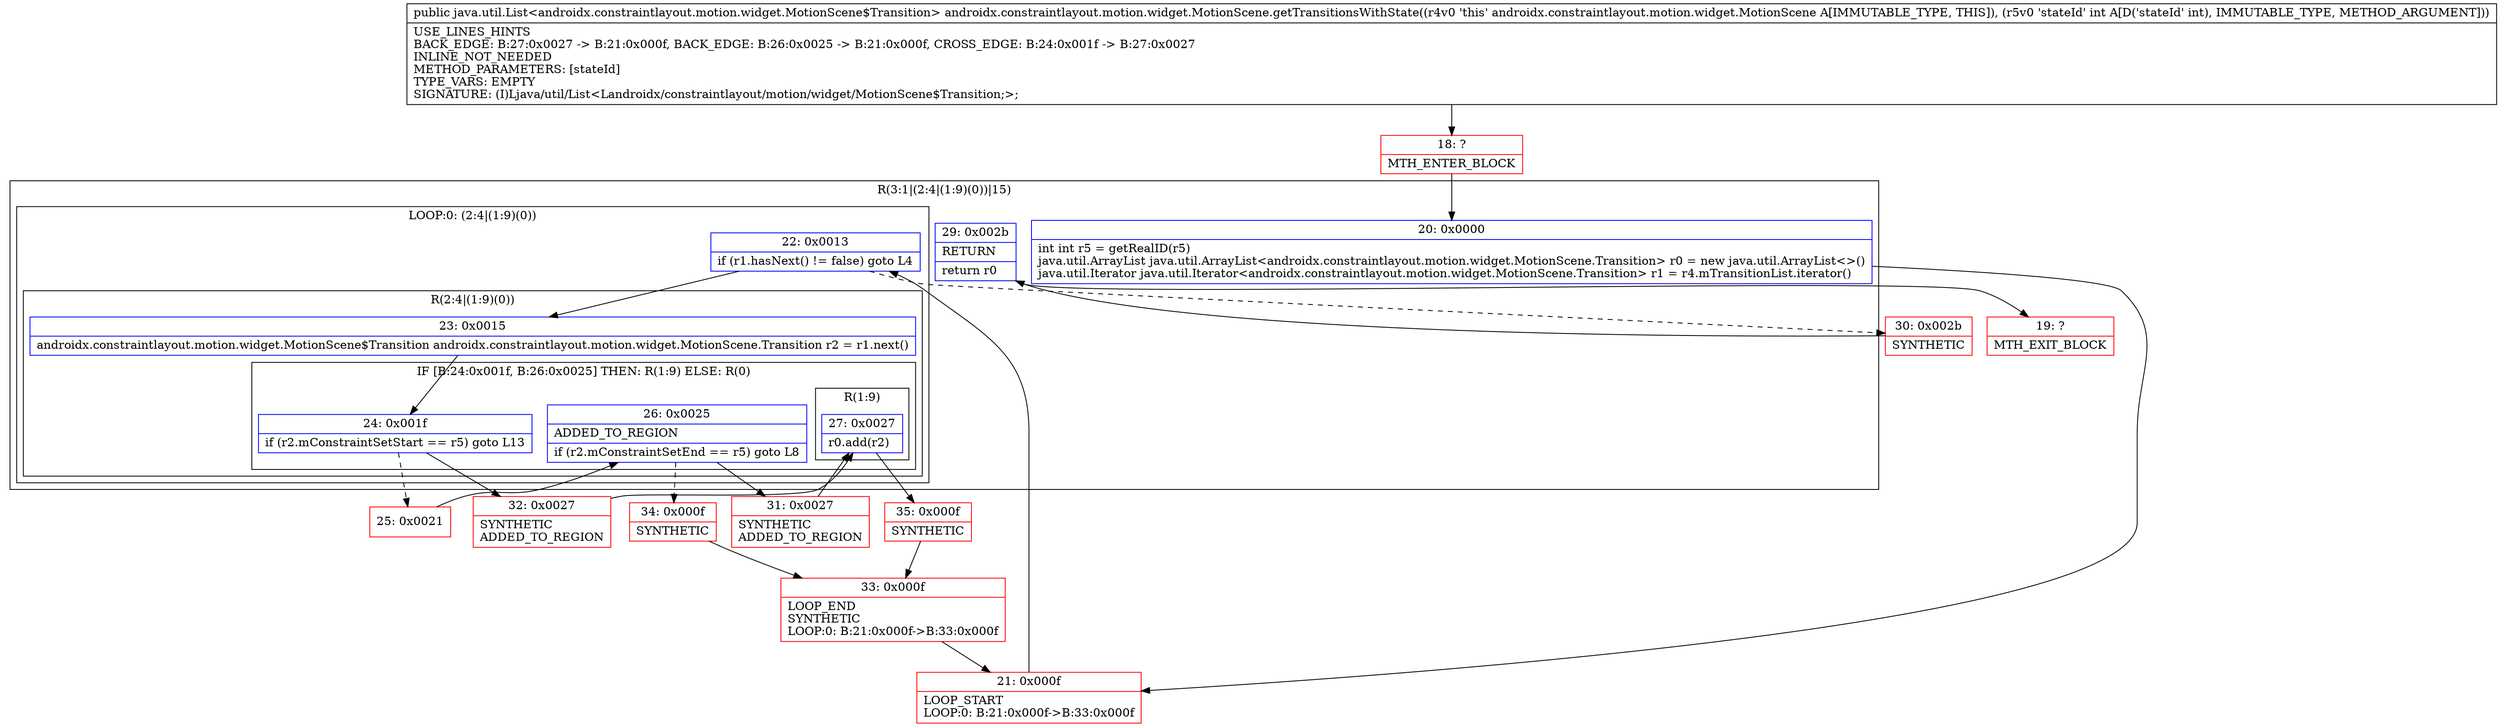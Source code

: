 digraph "CFG forandroidx.constraintlayout.motion.widget.MotionScene.getTransitionsWithState(I)Ljava\/util\/List;" {
subgraph cluster_Region_2050422492 {
label = "R(3:1|(2:4|(1:9)(0))|15)";
node [shape=record,color=blue];
Node_20 [shape=record,label="{20\:\ 0x0000|int int r5 = getRealID(r5)\ljava.util.ArrayList java.util.ArrayList\<androidx.constraintlayout.motion.widget.MotionScene.Transition\> r0 = new java.util.ArrayList\<\>()\ljava.util.Iterator java.util.Iterator\<androidx.constraintlayout.motion.widget.MotionScene.Transition\> r1 = r4.mTransitionList.iterator()\l}"];
subgraph cluster_LoopRegion_1892685760 {
label = "LOOP:0: (2:4|(1:9)(0))";
node [shape=record,color=blue];
Node_22 [shape=record,label="{22\:\ 0x0013|if (r1.hasNext() != false) goto L4\l}"];
subgraph cluster_Region_1033740048 {
label = "R(2:4|(1:9)(0))";
node [shape=record,color=blue];
Node_23 [shape=record,label="{23\:\ 0x0015|androidx.constraintlayout.motion.widget.MotionScene$Transition androidx.constraintlayout.motion.widget.MotionScene.Transition r2 = r1.next()\l}"];
subgraph cluster_IfRegion_684160256 {
label = "IF [B:24:0x001f, B:26:0x0025] THEN: R(1:9) ELSE: R(0)";
node [shape=record,color=blue];
Node_24 [shape=record,label="{24\:\ 0x001f|if (r2.mConstraintSetStart == r5) goto L13\l}"];
Node_26 [shape=record,label="{26\:\ 0x0025|ADDED_TO_REGION\l|if (r2.mConstraintSetEnd == r5) goto L8\l}"];
subgraph cluster_Region_20425759 {
label = "R(1:9)";
node [shape=record,color=blue];
Node_27 [shape=record,label="{27\:\ 0x0027|r0.add(r2)\l}"];
}
subgraph cluster_Region_1527887370 {
label = "R(0)";
node [shape=record,color=blue];
}
}
}
}
Node_29 [shape=record,label="{29\:\ 0x002b|RETURN\l|return r0\l}"];
}
Node_18 [shape=record,color=red,label="{18\:\ ?|MTH_ENTER_BLOCK\l}"];
Node_21 [shape=record,color=red,label="{21\:\ 0x000f|LOOP_START\lLOOP:0: B:21:0x000f\-\>B:33:0x000f\l}"];
Node_25 [shape=record,color=red,label="{25\:\ 0x0021}"];
Node_31 [shape=record,color=red,label="{31\:\ 0x0027|SYNTHETIC\lADDED_TO_REGION\l}"];
Node_35 [shape=record,color=red,label="{35\:\ 0x000f|SYNTHETIC\l}"];
Node_33 [shape=record,color=red,label="{33\:\ 0x000f|LOOP_END\lSYNTHETIC\lLOOP:0: B:21:0x000f\-\>B:33:0x000f\l}"];
Node_34 [shape=record,color=red,label="{34\:\ 0x000f|SYNTHETIC\l}"];
Node_32 [shape=record,color=red,label="{32\:\ 0x0027|SYNTHETIC\lADDED_TO_REGION\l}"];
Node_30 [shape=record,color=red,label="{30\:\ 0x002b|SYNTHETIC\l}"];
Node_19 [shape=record,color=red,label="{19\:\ ?|MTH_EXIT_BLOCK\l}"];
MethodNode[shape=record,label="{public java.util.List\<androidx.constraintlayout.motion.widget.MotionScene$Transition\> androidx.constraintlayout.motion.widget.MotionScene.getTransitionsWithState((r4v0 'this' androidx.constraintlayout.motion.widget.MotionScene A[IMMUTABLE_TYPE, THIS]), (r5v0 'stateId' int A[D('stateId' int), IMMUTABLE_TYPE, METHOD_ARGUMENT]))  | USE_LINES_HINTS\lBACK_EDGE: B:27:0x0027 \-\> B:21:0x000f, BACK_EDGE: B:26:0x0025 \-\> B:21:0x000f, CROSS_EDGE: B:24:0x001f \-\> B:27:0x0027\lINLINE_NOT_NEEDED\lMETHOD_PARAMETERS: [stateId]\lTYPE_VARS: EMPTY\lSIGNATURE: (I)Ljava\/util\/List\<Landroidx\/constraintlayout\/motion\/widget\/MotionScene$Transition;\>;\l}"];
MethodNode -> Node_18;Node_20 -> Node_21;
Node_22 -> Node_23;
Node_22 -> Node_30[style=dashed];
Node_23 -> Node_24;
Node_24 -> Node_25[style=dashed];
Node_24 -> Node_32;
Node_26 -> Node_31;
Node_26 -> Node_34[style=dashed];
Node_27 -> Node_35;
Node_29 -> Node_19;
Node_18 -> Node_20;
Node_21 -> Node_22;
Node_25 -> Node_26;
Node_31 -> Node_27;
Node_35 -> Node_33;
Node_33 -> Node_21;
Node_34 -> Node_33;
Node_32 -> Node_27;
Node_30 -> Node_29;
}

